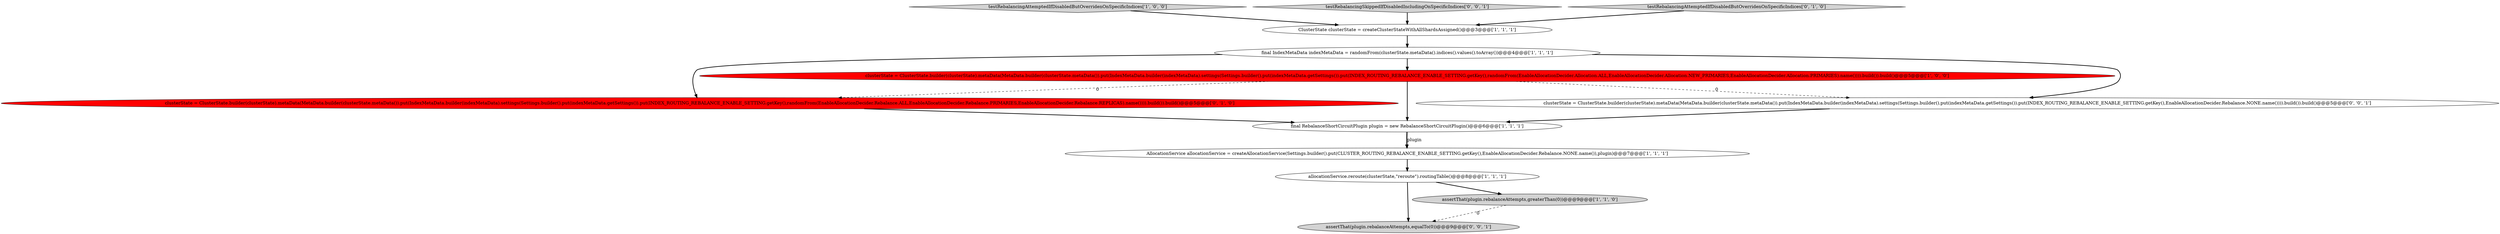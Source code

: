 digraph {
7 [style = filled, label = "allocationService.reroute(clusterState,\"reroute\").routingTable()@@@8@@@['1', '1', '1']", fillcolor = white, shape = ellipse image = "AAA0AAABBB1BBB"];
0 [style = filled, label = "clusterState = ClusterState.builder(clusterState).metaData(MetaData.builder(clusterState.metaData()).put(IndexMetaData.builder(indexMetaData).settings(Settings.builder().put(indexMetaData.getSettings()).put(INDEX_ROUTING_REBALANCE_ENABLE_SETTING.getKey(),randomFrom(EnableAllocationDecider.Allocation.ALL,EnableAllocationDecider.Allocation.NEW_PRIMARIES,EnableAllocationDecider.Allocation.PRIMARIES).name()))).build()).build()@@@5@@@['1', '0', '0']", fillcolor = red, shape = ellipse image = "AAA1AAABBB1BBB"];
12 [style = filled, label = "assertThat(plugin.rebalanceAttempts,equalTo(0))@@@9@@@['0', '0', '1']", fillcolor = lightgray, shape = ellipse image = "AAA0AAABBB3BBB"];
2 [style = filled, label = "assertThat(plugin.rebalanceAttempts,greaterThan(0))@@@9@@@['1', '1', '0']", fillcolor = lightgray, shape = ellipse image = "AAA0AAABBB1BBB"];
4 [style = filled, label = "final RebalanceShortCircuitPlugin plugin = new RebalanceShortCircuitPlugin()@@@6@@@['1', '1', '1']", fillcolor = white, shape = ellipse image = "AAA0AAABBB1BBB"];
5 [style = filled, label = "AllocationService allocationService = createAllocationService(Settings.builder().put(CLUSTER_ROUTING_REBALANCE_ENABLE_SETTING.getKey(),EnableAllocationDecider.Rebalance.NONE.name()),plugin)@@@7@@@['1', '1', '1']", fillcolor = white, shape = ellipse image = "AAA0AAABBB1BBB"];
3 [style = filled, label = "testRebalancingAttemptedIfDisabledButOverridenOnSpecificIndices['1', '0', '0']", fillcolor = lightgray, shape = diamond image = "AAA0AAABBB1BBB"];
1 [style = filled, label = "final IndexMetaData indexMetaData = randomFrom(clusterState.metaData().indices().values().toArray())@@@4@@@['1', '1', '1']", fillcolor = white, shape = ellipse image = "AAA0AAABBB1BBB"];
10 [style = filled, label = "clusterState = ClusterState.builder(clusterState).metaData(MetaData.builder(clusterState.metaData()).put(IndexMetaData.builder(indexMetaData).settings(Settings.builder().put(indexMetaData.getSettings()).put(INDEX_ROUTING_REBALANCE_ENABLE_SETTING.getKey(),EnableAllocationDecider.Rebalance.NONE.name()))).build()).build()@@@5@@@['0', '0', '1']", fillcolor = white, shape = ellipse image = "AAA0AAABBB3BBB"];
8 [style = filled, label = "clusterState = ClusterState.builder(clusterState).metaData(MetaData.builder(clusterState.metaData()).put(IndexMetaData.builder(indexMetaData).settings(Settings.builder().put(indexMetaData.getSettings()).put(INDEX_ROUTING_REBALANCE_ENABLE_SETTING.getKey(),randomFrom(EnableAllocationDecider.Rebalance.ALL,EnableAllocationDecider.Rebalance.PRIMARIES,EnableAllocationDecider.Rebalance.REPLICAS).name()))).build()).build()@@@5@@@['0', '1', '0']", fillcolor = red, shape = ellipse image = "AAA1AAABBB2BBB"];
11 [style = filled, label = "testRebalancingSkippedIfDisabledIncludingOnSpecificIndices['0', '0', '1']", fillcolor = lightgray, shape = diamond image = "AAA0AAABBB3BBB"];
9 [style = filled, label = "testRebalancingAttemptedIfDisabledButOverridenOnSpecificIndices['0', '1', '0']", fillcolor = lightgray, shape = diamond image = "AAA0AAABBB2BBB"];
6 [style = filled, label = "ClusterState clusterState = createClusterStateWithAllShardsAssigned()@@@3@@@['1', '1', '1']", fillcolor = white, shape = ellipse image = "AAA0AAABBB1BBB"];
6->1 [style = bold, label=""];
5->7 [style = bold, label=""];
3->6 [style = bold, label=""];
11->6 [style = bold, label=""];
0->8 [style = dashed, label="0"];
2->12 [style = dashed, label="0"];
1->0 [style = bold, label=""];
1->8 [style = bold, label=""];
8->4 [style = bold, label=""];
1->10 [style = bold, label=""];
0->4 [style = bold, label=""];
7->12 [style = bold, label=""];
4->5 [style = bold, label=""];
7->2 [style = bold, label=""];
0->10 [style = dashed, label="0"];
9->6 [style = bold, label=""];
4->5 [style = solid, label="plugin"];
10->4 [style = bold, label=""];
}
